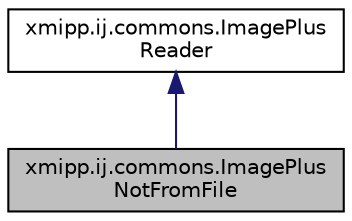digraph "xmipp.ij.commons.ImagePlusNotFromFile"
{
  edge [fontname="Helvetica",fontsize="10",labelfontname="Helvetica",labelfontsize="10"];
  node [fontname="Helvetica",fontsize="10",shape=record];
  Node0 [label="xmipp.ij.commons.ImagePlus\lNotFromFile",height=0.2,width=0.4,color="black", fillcolor="grey75", style="filled", fontcolor="black"];
  Node1 -> Node0 [dir="back",color="midnightblue",fontsize="10",style="solid",fontname="Helvetica"];
  Node1 [label="xmipp.ij.commons.ImagePlus\lReader",height=0.2,width=0.4,color="black", fillcolor="white", style="filled",URL="$classxmipp_1_1ij_1_1commons_1_1ImagePlusReader.html"];
}
